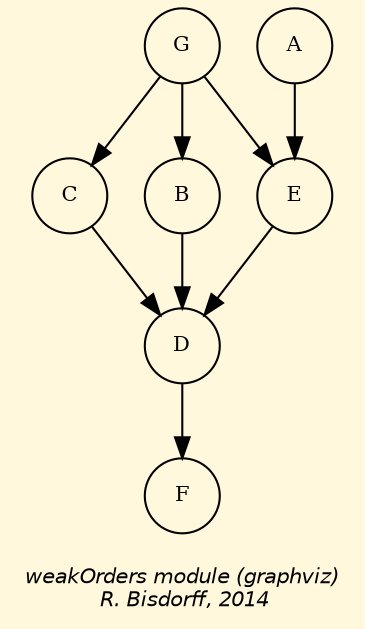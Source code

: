 digraph G {
graph [ bgcolor = cornsilk, ordering = out, fontname = "Helvetica-Oblique",
 fontsize = 12,
 label = "\nweakOrders module (graphviz)\n R. Bisdorff, 2014", size="7,7",fontsize=10];
G [shape = "circle", label = "G", fontsize=10];
E [shape = "circle", label = "E", fontsize=10];
D [shape = "circle", label = "D", fontsize=10];
A [shape = "circle", label = "A", fontsize=10];
B [shape = "circle", label = "B", fontsize=10];
F [shape = "circle", label = "F", fontsize=10];
C [shape = "circle", label = "C", fontsize=10];
{ rank = same; A; G; }
{ rank = same; C; B; E; }
{ rank = same; D; }
{ rank = same; F; }
A-> E [style="setlinewidth(1)",color=black] ;
G-> C [style="setlinewidth(1)",color=black] ;
G-> B [style="setlinewidth(1)",color=black] ;
G-> E [style="setlinewidth(1)",color=black] ;
C-> D [style="setlinewidth(1)",color=black] ;
B-> D [style="setlinewidth(1)",color=black] ;
E-> D [style="setlinewidth(1)",color=black] ;
D-> F [style="setlinewidth(1)",color=black] ;
}
 
